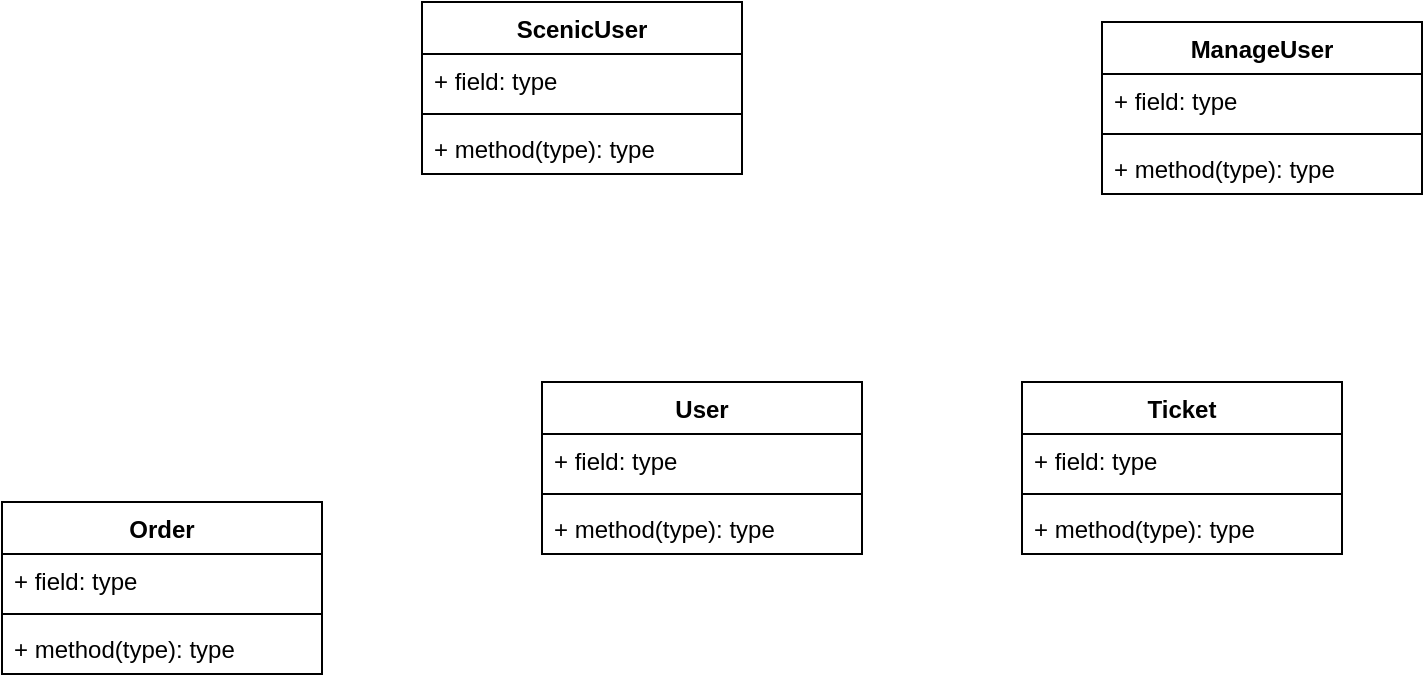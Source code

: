 <mxfile version="13.5.9" type="github">
  <diagram id="VjnDuAETOl2htQ0PQwQe" name="Page-1">
    <mxGraphModel dx="1282" dy="608" grid="1" gridSize="10" guides="1" tooltips="1" connect="1" arrows="1" fold="1" page="1" pageScale="1" pageWidth="850" pageHeight="1100" math="0" shadow="0">
      <root>
        <mxCell id="0" />
        <mxCell id="1" parent="0" />
        <mxCell id="-eFsKwjspfKI78hxDc0E-1" value="Order" style="swimlane;fontStyle=1;align=center;verticalAlign=top;childLayout=stackLayout;horizontal=1;startSize=26;horizontalStack=0;resizeParent=1;resizeParentMax=0;resizeLast=0;collapsible=1;marginBottom=0;" vertex="1" parent="1">
          <mxGeometry x="230" y="320" width="160" height="86" as="geometry" />
        </mxCell>
        <mxCell id="-eFsKwjspfKI78hxDc0E-2" value="+ field: type" style="text;strokeColor=none;fillColor=none;align=left;verticalAlign=top;spacingLeft=4;spacingRight=4;overflow=hidden;rotatable=0;points=[[0,0.5],[1,0.5]];portConstraint=eastwest;" vertex="1" parent="-eFsKwjspfKI78hxDc0E-1">
          <mxGeometry y="26" width="160" height="26" as="geometry" />
        </mxCell>
        <mxCell id="-eFsKwjspfKI78hxDc0E-3" value="" style="line;strokeWidth=1;fillColor=none;align=left;verticalAlign=middle;spacingTop=-1;spacingLeft=3;spacingRight=3;rotatable=0;labelPosition=right;points=[];portConstraint=eastwest;" vertex="1" parent="-eFsKwjspfKI78hxDc0E-1">
          <mxGeometry y="52" width="160" height="8" as="geometry" />
        </mxCell>
        <mxCell id="-eFsKwjspfKI78hxDc0E-4" value="+ method(type): type" style="text;strokeColor=none;fillColor=none;align=left;verticalAlign=top;spacingLeft=4;spacingRight=4;overflow=hidden;rotatable=0;points=[[0,0.5],[1,0.5]];portConstraint=eastwest;" vertex="1" parent="-eFsKwjspfKI78hxDc0E-1">
          <mxGeometry y="60" width="160" height="26" as="geometry" />
        </mxCell>
        <mxCell id="-eFsKwjspfKI78hxDc0E-5" value="User" style="swimlane;fontStyle=1;align=center;verticalAlign=top;childLayout=stackLayout;horizontal=1;startSize=26;horizontalStack=0;resizeParent=1;resizeParentMax=0;resizeLast=0;collapsible=1;marginBottom=0;" vertex="1" parent="1">
          <mxGeometry x="500" y="260" width="160" height="86" as="geometry" />
        </mxCell>
        <mxCell id="-eFsKwjspfKI78hxDc0E-6" value="+ field: type" style="text;strokeColor=none;fillColor=none;align=left;verticalAlign=top;spacingLeft=4;spacingRight=4;overflow=hidden;rotatable=0;points=[[0,0.5],[1,0.5]];portConstraint=eastwest;" vertex="1" parent="-eFsKwjspfKI78hxDc0E-5">
          <mxGeometry y="26" width="160" height="26" as="geometry" />
        </mxCell>
        <mxCell id="-eFsKwjspfKI78hxDc0E-7" value="" style="line;strokeWidth=1;fillColor=none;align=left;verticalAlign=middle;spacingTop=-1;spacingLeft=3;spacingRight=3;rotatable=0;labelPosition=right;points=[];portConstraint=eastwest;" vertex="1" parent="-eFsKwjspfKI78hxDc0E-5">
          <mxGeometry y="52" width="160" height="8" as="geometry" />
        </mxCell>
        <mxCell id="-eFsKwjspfKI78hxDc0E-8" value="+ method(type): type" style="text;strokeColor=none;fillColor=none;align=left;verticalAlign=top;spacingLeft=4;spacingRight=4;overflow=hidden;rotatable=0;points=[[0,0.5],[1,0.5]];portConstraint=eastwest;" vertex="1" parent="-eFsKwjspfKI78hxDc0E-5">
          <mxGeometry y="60" width="160" height="26" as="geometry" />
        </mxCell>
        <mxCell id="-eFsKwjspfKI78hxDc0E-9" value="Ticket" style="swimlane;fontStyle=1;align=center;verticalAlign=top;childLayout=stackLayout;horizontal=1;startSize=26;horizontalStack=0;resizeParent=1;resizeParentMax=0;resizeLast=0;collapsible=1;marginBottom=0;" vertex="1" parent="1">
          <mxGeometry x="740" y="260" width="160" height="86" as="geometry" />
        </mxCell>
        <mxCell id="-eFsKwjspfKI78hxDc0E-10" value="+ field: type" style="text;strokeColor=none;fillColor=none;align=left;verticalAlign=top;spacingLeft=4;spacingRight=4;overflow=hidden;rotatable=0;points=[[0,0.5],[1,0.5]];portConstraint=eastwest;" vertex="1" parent="-eFsKwjspfKI78hxDc0E-9">
          <mxGeometry y="26" width="160" height="26" as="geometry" />
        </mxCell>
        <mxCell id="-eFsKwjspfKI78hxDc0E-11" value="" style="line;strokeWidth=1;fillColor=none;align=left;verticalAlign=middle;spacingTop=-1;spacingLeft=3;spacingRight=3;rotatable=0;labelPosition=right;points=[];portConstraint=eastwest;" vertex="1" parent="-eFsKwjspfKI78hxDc0E-9">
          <mxGeometry y="52" width="160" height="8" as="geometry" />
        </mxCell>
        <mxCell id="-eFsKwjspfKI78hxDc0E-12" value="+ method(type): type" style="text;strokeColor=none;fillColor=none;align=left;verticalAlign=top;spacingLeft=4;spacingRight=4;overflow=hidden;rotatable=0;points=[[0,0.5],[1,0.5]];portConstraint=eastwest;" vertex="1" parent="-eFsKwjspfKI78hxDc0E-9">
          <mxGeometry y="60" width="160" height="26" as="geometry" />
        </mxCell>
        <mxCell id="-eFsKwjspfKI78hxDc0E-17" value="ManageUser" style="swimlane;fontStyle=1;align=center;verticalAlign=top;childLayout=stackLayout;horizontal=1;startSize=26;horizontalStack=0;resizeParent=1;resizeParentMax=0;resizeLast=0;collapsible=1;marginBottom=0;" vertex="1" parent="1">
          <mxGeometry x="780" y="80" width="160" height="86" as="geometry" />
        </mxCell>
        <mxCell id="-eFsKwjspfKI78hxDc0E-18" value="+ field: type" style="text;strokeColor=none;fillColor=none;align=left;verticalAlign=top;spacingLeft=4;spacingRight=4;overflow=hidden;rotatable=0;points=[[0,0.5],[1,0.5]];portConstraint=eastwest;" vertex="1" parent="-eFsKwjspfKI78hxDc0E-17">
          <mxGeometry y="26" width="160" height="26" as="geometry" />
        </mxCell>
        <mxCell id="-eFsKwjspfKI78hxDc0E-19" value="" style="line;strokeWidth=1;fillColor=none;align=left;verticalAlign=middle;spacingTop=-1;spacingLeft=3;spacingRight=3;rotatable=0;labelPosition=right;points=[];portConstraint=eastwest;" vertex="1" parent="-eFsKwjspfKI78hxDc0E-17">
          <mxGeometry y="52" width="160" height="8" as="geometry" />
        </mxCell>
        <mxCell id="-eFsKwjspfKI78hxDc0E-20" value="+ method(type): type" style="text;strokeColor=none;fillColor=none;align=left;verticalAlign=top;spacingLeft=4;spacingRight=4;overflow=hidden;rotatable=0;points=[[0,0.5],[1,0.5]];portConstraint=eastwest;" vertex="1" parent="-eFsKwjspfKI78hxDc0E-17">
          <mxGeometry y="60" width="160" height="26" as="geometry" />
        </mxCell>
        <mxCell id="-eFsKwjspfKI78hxDc0E-13" value="ScenicUser" style="swimlane;fontStyle=1;align=center;verticalAlign=top;childLayout=stackLayout;horizontal=1;startSize=26;horizontalStack=0;resizeParent=1;resizeParentMax=0;resizeLast=0;collapsible=1;marginBottom=0;" vertex="1" parent="1">
          <mxGeometry x="440" y="70" width="160" height="86" as="geometry" />
        </mxCell>
        <mxCell id="-eFsKwjspfKI78hxDc0E-14" value="+ field: type" style="text;strokeColor=none;fillColor=none;align=left;verticalAlign=top;spacingLeft=4;spacingRight=4;overflow=hidden;rotatable=0;points=[[0,0.5],[1,0.5]];portConstraint=eastwest;" vertex="1" parent="-eFsKwjspfKI78hxDc0E-13">
          <mxGeometry y="26" width="160" height="26" as="geometry" />
        </mxCell>
        <mxCell id="-eFsKwjspfKI78hxDc0E-15" value="" style="line;strokeWidth=1;fillColor=none;align=left;verticalAlign=middle;spacingTop=-1;spacingLeft=3;spacingRight=3;rotatable=0;labelPosition=right;points=[];portConstraint=eastwest;" vertex="1" parent="-eFsKwjspfKI78hxDc0E-13">
          <mxGeometry y="52" width="160" height="8" as="geometry" />
        </mxCell>
        <mxCell id="-eFsKwjspfKI78hxDc0E-16" value="+ method(type): type" style="text;strokeColor=none;fillColor=none;align=left;verticalAlign=top;spacingLeft=4;spacingRight=4;overflow=hidden;rotatable=0;points=[[0,0.5],[1,0.5]];portConstraint=eastwest;" vertex="1" parent="-eFsKwjspfKI78hxDc0E-13">
          <mxGeometry y="60" width="160" height="26" as="geometry" />
        </mxCell>
      </root>
    </mxGraphModel>
  </diagram>
</mxfile>
